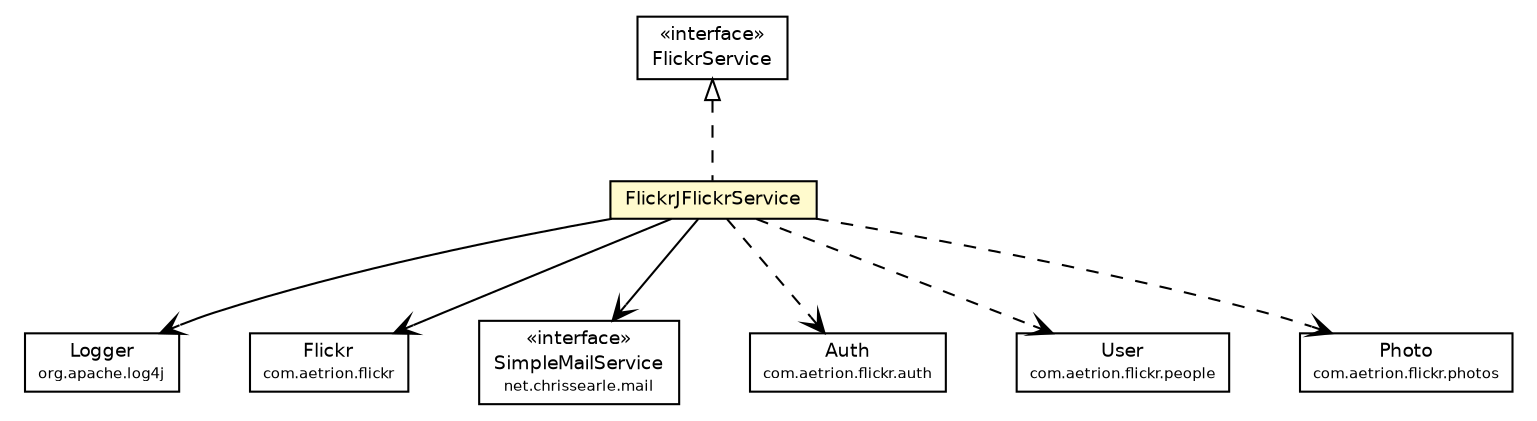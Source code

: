 #!/usr/local/bin/dot
#
# Class diagram 
# Generated by UmlGraph version 4.6 (http://www.spinellis.gr/sw/umlgraph)
#

digraph G {
	edge [fontname="Helvetica",fontsize=10,labelfontname="Helvetica",labelfontsize=10];
	node [fontname="Helvetica",fontsize=10,shape=plaintext];
	// net.chrissearle.flickrvote.flickr.FlickrService
	c3097 [label=<<table border="0" cellborder="1" cellspacing="0" cellpadding="2" port="p" href="./FlickrService.html">
		<tr><td><table border="0" cellspacing="0" cellpadding="1">
			<tr><td> &laquo;interface&raquo; </td></tr>
			<tr><td> FlickrService </td></tr>
		</table></td></tr>
		</table>>, fontname="Helvetica", fontcolor="black", fontsize=9.0];
	// net.chrissearle.flickrvote.flickr.FlickrJFlickrService
	c3099 [label=<<table border="0" cellborder="1" cellspacing="0" cellpadding="2" port="p" bgcolor="lemonChiffon" href="./FlickrJFlickrService.html">
		<tr><td><table border="0" cellspacing="0" cellpadding="1">
			<tr><td> FlickrJFlickrService </td></tr>
		</table></td></tr>
		</table>>, fontname="Helvetica", fontcolor="black", fontsize=9.0];
	//net.chrissearle.flickrvote.flickr.FlickrJFlickrService implements net.chrissearle.flickrvote.flickr.FlickrService
	c3097:p -> c3099:p [dir=back,arrowtail=empty,style=dashed];
	// net.chrissearle.flickrvote.flickr.FlickrJFlickrService NAVASSOC org.apache.log4j.Logger
	c3099:p -> c3198:p [taillabel="", label="", headlabel="", fontname="Helvetica", fontcolor="black", fontsize=10.0, color="black", arrowhead=open];
	// net.chrissearle.flickrvote.flickr.FlickrJFlickrService NAVASSOC com.aetrion.flickr.Flickr
	c3099:p -> c3199:p [taillabel="", label="", headlabel="", fontname="Helvetica", fontcolor="black", fontsize=10.0, color="black", arrowhead=open];
	// net.chrissearle.flickrvote.flickr.FlickrJFlickrService NAVASSOC net.chrissearle.mail.SimpleMailService
	c3099:p -> c3200:p [taillabel="", label="", headlabel="", fontname="Helvetica", fontcolor="black", fontsize=10.0, color="black", arrowhead=open];
	// net.chrissearle.flickrvote.flickr.FlickrJFlickrService DEPEND com.aetrion.flickr.auth.Auth
	c3099:p -> c3201:p [taillabel="", label="", headlabel="", fontname="Helvetica", fontcolor="black", fontsize=10.0, color="black", arrowhead=open, style=dashed];
	// net.chrissearle.flickrvote.flickr.FlickrJFlickrService DEPEND com.aetrion.flickr.people.User
	c3099:p -> c3202:p [taillabel="", label="", headlabel="", fontname="Helvetica", fontcolor="black", fontsize=10.0, color="black", arrowhead=open, style=dashed];
	// net.chrissearle.flickrvote.flickr.FlickrJFlickrService DEPEND com.aetrion.flickr.photos.Photo
	c3099:p -> c3203:p [taillabel="", label="", headlabel="", fontname="Helvetica", fontcolor="black", fontsize=10.0, color="black", arrowhead=open, style=dashed];
	// net.chrissearle.mail.SimpleMailService
	c3200 [label=<<table border="0" cellborder="1" cellspacing="0" cellpadding="2" port="p">
		<tr><td><table border="0" cellspacing="0" cellpadding="1">
			<tr><td> &laquo;interface&raquo; </td></tr>
			<tr><td> SimpleMailService </td></tr>
			<tr><td><font point-size="7.0"> net.chrissearle.mail </font></td></tr>
		</table></td></tr>
		</table>>, fontname="Helvetica", fontcolor="black", fontsize=9.0];
	// com.aetrion.flickr.photos.Photo
	c3203 [label=<<table border="0" cellborder="1" cellspacing="0" cellpadding="2" port="p">
		<tr><td><table border="0" cellspacing="0" cellpadding="1">
			<tr><td> Photo </td></tr>
			<tr><td><font point-size="7.0"> com.aetrion.flickr.photos </font></td></tr>
		</table></td></tr>
		</table>>, fontname="Helvetica", fontcolor="black", fontsize=9.0];
	// com.aetrion.flickr.people.User
	c3202 [label=<<table border="0" cellborder="1" cellspacing="0" cellpadding="2" port="p">
		<tr><td><table border="0" cellspacing="0" cellpadding="1">
			<tr><td> User </td></tr>
			<tr><td><font point-size="7.0"> com.aetrion.flickr.people </font></td></tr>
		</table></td></tr>
		</table>>, fontname="Helvetica", fontcolor="black", fontsize=9.0];
	// com.aetrion.flickr.Flickr
	c3199 [label=<<table border="0" cellborder="1" cellspacing="0" cellpadding="2" port="p">
		<tr><td><table border="0" cellspacing="0" cellpadding="1">
			<tr><td> Flickr </td></tr>
			<tr><td><font point-size="7.0"> com.aetrion.flickr </font></td></tr>
		</table></td></tr>
		</table>>, fontname="Helvetica", fontcolor="black", fontsize=9.0];
	// org.apache.log4j.Logger
	c3198 [label=<<table border="0" cellborder="1" cellspacing="0" cellpadding="2" port="p">
		<tr><td><table border="0" cellspacing="0" cellpadding="1">
			<tr><td> Logger </td></tr>
			<tr><td><font point-size="7.0"> org.apache.log4j </font></td></tr>
		</table></td></tr>
		</table>>, fontname="Helvetica", fontcolor="black", fontsize=9.0];
	// com.aetrion.flickr.auth.Auth
	c3201 [label=<<table border="0" cellborder="1" cellspacing="0" cellpadding="2" port="p">
		<tr><td><table border="0" cellspacing="0" cellpadding="1">
			<tr><td> Auth </td></tr>
			<tr><td><font point-size="7.0"> com.aetrion.flickr.auth </font></td></tr>
		</table></td></tr>
		</table>>, fontname="Helvetica", fontcolor="black", fontsize=9.0];
}

